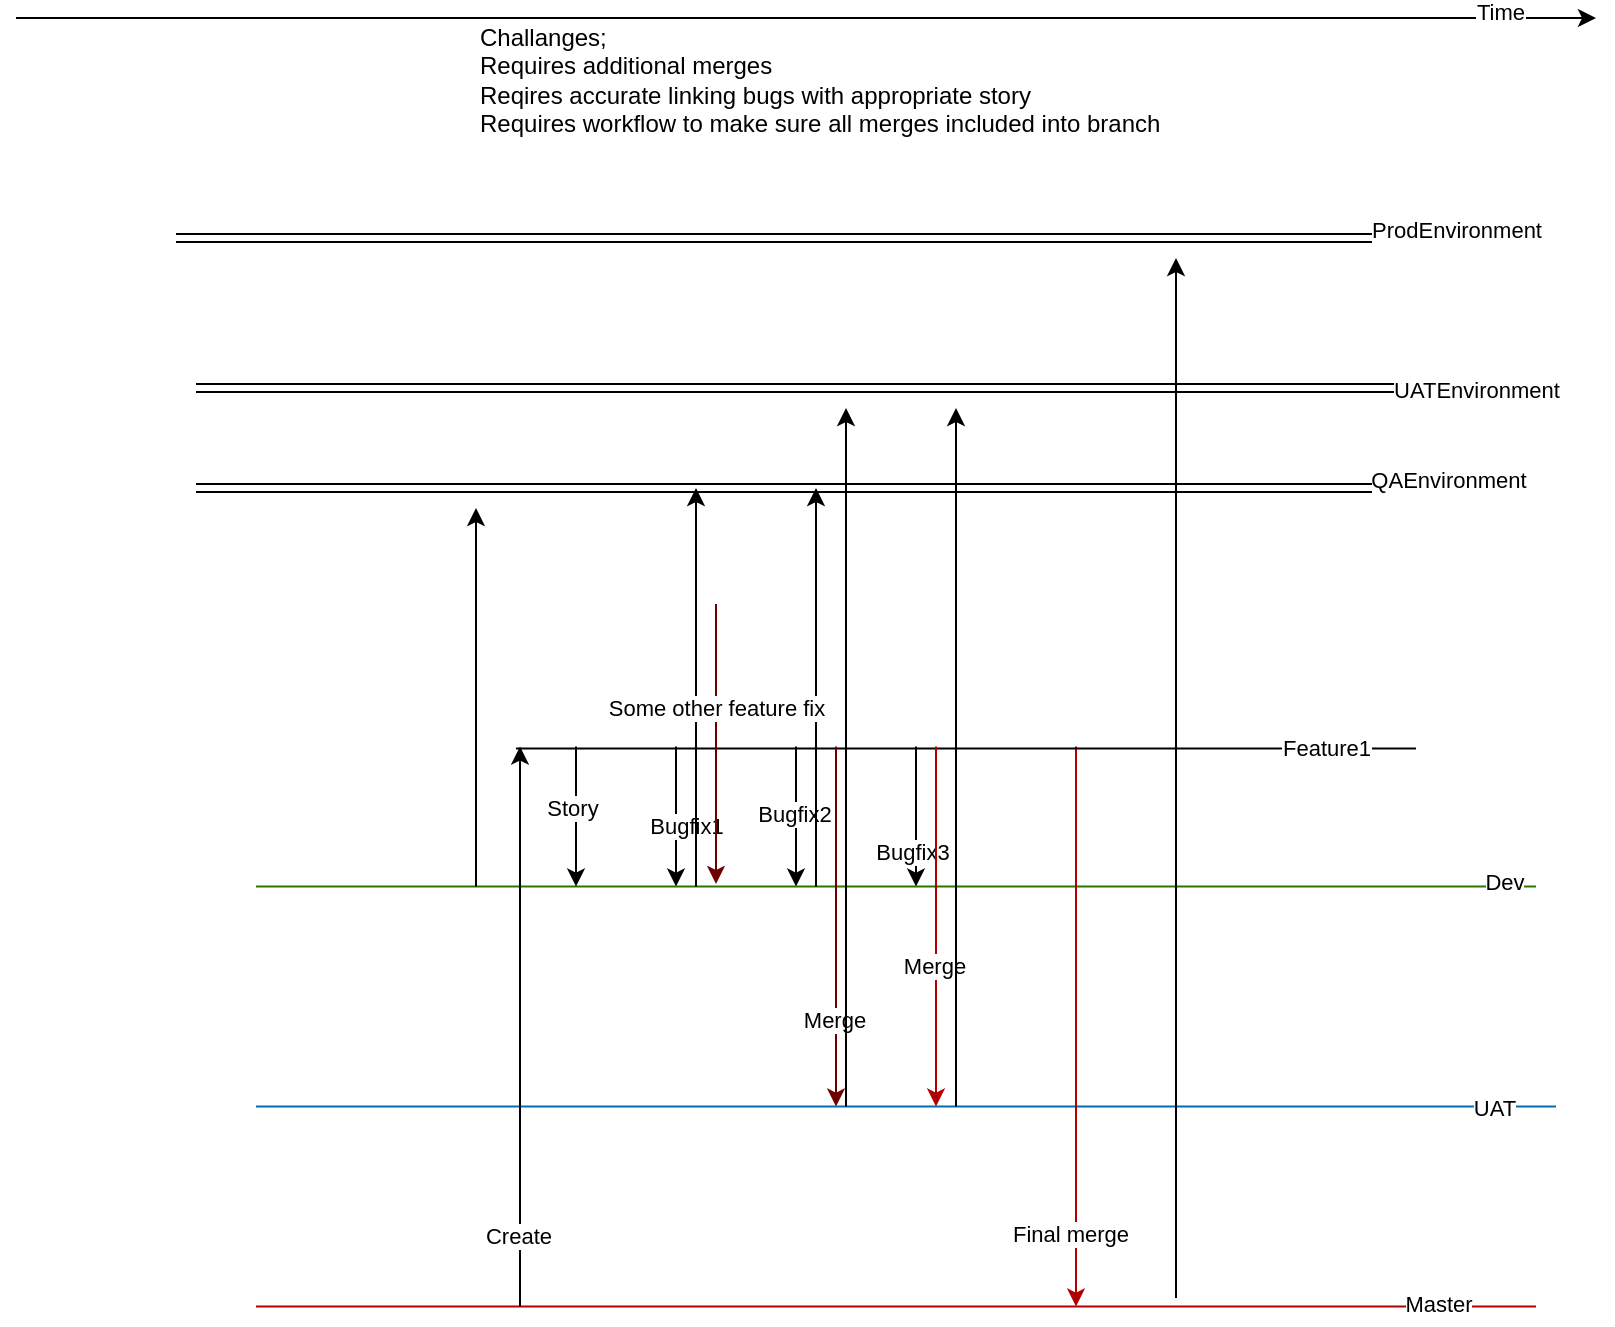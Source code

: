 <mxfile version="28.0.7">
  <diagram name="Page-1" id="lf-cruuFBXOcDi_f2mNx">
    <mxGraphModel dx="2577" dy="883" grid="1" gridSize="10" guides="1" tooltips="1" connect="1" arrows="1" fold="1" page="1" pageScale="1" pageWidth="1100" pageHeight="850" math="0" shadow="0">
      <root>
        <mxCell id="0" />
        <mxCell id="1" parent="0" />
        <mxCell id="oDULbP2nB6lb4kxzuLzo-1" value="" style="endArrow=none;html=1;rounded=0;fillColor=#60a917;strokeColor=#2D7600;" parent="1" edge="1">
          <mxGeometry width="50" height="50" relative="1" as="geometry">
            <mxPoint x="-810" y="454.29" as="sourcePoint" />
            <mxPoint x="-170" y="454.29" as="targetPoint" />
          </mxGeometry>
        </mxCell>
        <mxCell id="oDULbP2nB6lb4kxzuLzo-2" value="Dev" style="edgeLabel;html=1;align=center;verticalAlign=middle;resizable=0;points=[];" parent="oDULbP2nB6lb4kxzuLzo-1" vertex="1" connectable="0">
          <mxGeometry x="0.949" y="3" relative="1" as="geometry">
            <mxPoint as="offset" />
          </mxGeometry>
        </mxCell>
        <mxCell id="oDULbP2nB6lb4kxzuLzo-3" value="" style="endArrow=none;html=1;rounded=0;fillColor=#1ba1e2;strokeColor=#006EAF;" parent="1" edge="1">
          <mxGeometry width="50" height="50" relative="1" as="geometry">
            <mxPoint x="-810" y="564.29" as="sourcePoint" />
            <mxPoint x="-160" y="564.29" as="targetPoint" />
          </mxGeometry>
        </mxCell>
        <mxCell id="oDULbP2nB6lb4kxzuLzo-4" value="UAT" style="edgeLabel;html=1;align=center;verticalAlign=middle;resizable=0;points=[];" parent="oDULbP2nB6lb4kxzuLzo-3" vertex="1" connectable="0">
          <mxGeometry x="0.903" relative="1" as="geometry">
            <mxPoint as="offset" />
          </mxGeometry>
        </mxCell>
        <mxCell id="oDULbP2nB6lb4kxzuLzo-5" value="" style="endArrow=none;html=1;rounded=0;fillColor=#e51400;strokeColor=#B20000;" parent="1" edge="1">
          <mxGeometry width="50" height="50" relative="1" as="geometry">
            <mxPoint x="-810" y="664.29" as="sourcePoint" />
            <mxPoint x="-170" y="664.29" as="targetPoint" />
          </mxGeometry>
        </mxCell>
        <mxCell id="oDULbP2nB6lb4kxzuLzo-6" value="Master" style="edgeLabel;html=1;align=center;verticalAlign=middle;resizable=0;points=[];" parent="oDULbP2nB6lb4kxzuLzo-5" vertex="1" connectable="0">
          <mxGeometry x="0.847" y="2" relative="1" as="geometry">
            <mxPoint as="offset" />
          </mxGeometry>
        </mxCell>
        <mxCell id="oDULbP2nB6lb4kxzuLzo-7" style="edgeStyle=orthogonalEdgeStyle;rounded=0;orthogonalLoop=1;jettySize=auto;html=1;" parent="1" edge="1">
          <mxGeometry relative="1" as="geometry">
            <mxPoint x="-650" y="454.29" as="targetPoint" />
            <mxPoint x="-650" y="384.29" as="sourcePoint" />
          </mxGeometry>
        </mxCell>
        <mxCell id="oDULbP2nB6lb4kxzuLzo-8" value="Story" style="edgeLabel;html=1;align=center;verticalAlign=middle;resizable=0;points=[];" parent="oDULbP2nB6lb4kxzuLzo-7" vertex="1" connectable="0">
          <mxGeometry x="0.833" y="-2" relative="1" as="geometry">
            <mxPoint y="-34" as="offset" />
          </mxGeometry>
        </mxCell>
        <mxCell id="oDULbP2nB6lb4kxzuLzo-9" style="edgeStyle=orthogonalEdgeStyle;rounded=0;orthogonalLoop=1;jettySize=auto;html=1;fillColor=#e51400;strokeColor=#B20000;" parent="1" edge="1">
          <mxGeometry relative="1" as="geometry">
            <mxPoint x="-400" y="664.29" as="targetPoint" />
            <mxPoint x="-400" y="384.29" as="sourcePoint" />
            <Array as="points">
              <mxPoint x="-400" y="384.29" />
            </Array>
          </mxGeometry>
        </mxCell>
        <mxCell id="oDULbP2nB6lb4kxzuLzo-10" value="Final merge" style="edgeLabel;html=1;align=center;verticalAlign=middle;resizable=0;points=[];" parent="oDULbP2nB6lb4kxzuLzo-9" vertex="1" connectable="0">
          <mxGeometry x="0.735" y="-3" relative="1" as="geometry">
            <mxPoint as="offset" />
          </mxGeometry>
        </mxCell>
        <mxCell id="oDULbP2nB6lb4kxzuLzo-11" style="edgeStyle=orthogonalEdgeStyle;rounded=0;orthogonalLoop=1;jettySize=auto;html=1;" parent="1" edge="1">
          <mxGeometry relative="1" as="geometry">
            <mxPoint x="-600" y="454.29" as="targetPoint" />
            <mxPoint x="-600" y="384.29" as="sourcePoint" />
          </mxGeometry>
        </mxCell>
        <mxCell id="oDULbP2nB6lb4kxzuLzo-12" value="Bugfix1" style="edgeLabel;html=1;align=center;verticalAlign=middle;resizable=0;points=[];" parent="oDULbP2nB6lb4kxzuLzo-11" vertex="1" connectable="0">
          <mxGeometry x="0.707" relative="1" as="geometry">
            <mxPoint x="5" y="-20" as="offset" />
          </mxGeometry>
        </mxCell>
        <mxCell id="oDULbP2nB6lb4kxzuLzo-13" style="edgeStyle=orthogonalEdgeStyle;rounded=0;orthogonalLoop=1;jettySize=auto;html=1;" parent="1" edge="1">
          <mxGeometry relative="1" as="geometry">
            <mxPoint x="-480" y="454.29" as="targetPoint" />
            <mxPoint x="-480" y="384.29" as="sourcePoint" />
          </mxGeometry>
        </mxCell>
        <mxCell id="oDULbP2nB6lb4kxzuLzo-14" value="Bugfix3" style="edgeLabel;html=1;align=center;verticalAlign=middle;resizable=0;points=[];" parent="oDULbP2nB6lb4kxzuLzo-13" vertex="1" connectable="0">
          <mxGeometry x="0.501" y="-2" relative="1" as="geometry">
            <mxPoint as="offset" />
          </mxGeometry>
        </mxCell>
        <mxCell id="oDULbP2nB6lb4kxzuLzo-21" value="" style="endArrow=classic;html=1;rounded=0;" parent="1" edge="1">
          <mxGeometry width="50" height="50" relative="1" as="geometry">
            <mxPoint x="-930" y="20" as="sourcePoint" />
            <mxPoint x="-140" y="20" as="targetPoint" />
          </mxGeometry>
        </mxCell>
        <mxCell id="oDULbP2nB6lb4kxzuLzo-22" value="Time" style="edgeLabel;html=1;align=center;verticalAlign=middle;resizable=0;points=[];" parent="oDULbP2nB6lb4kxzuLzo-21" vertex="1" connectable="0">
          <mxGeometry x="0.877" y="3" relative="1" as="geometry">
            <mxPoint as="offset" />
          </mxGeometry>
        </mxCell>
        <mxCell id="oDULbP2nB6lb4kxzuLzo-27" value="" style="endArrow=none;html=1;rounded=0;" parent="1" edge="1">
          <mxGeometry width="50" height="50" relative="1" as="geometry">
            <mxPoint x="-680" y="385.29" as="sourcePoint" />
            <mxPoint x="-230" y="385.29" as="targetPoint" />
          </mxGeometry>
        </mxCell>
        <mxCell id="oDULbP2nB6lb4kxzuLzo-28" value="Feature1" style="edgeLabel;html=1;align=center;verticalAlign=middle;resizable=0;points=[];" parent="oDULbP2nB6lb4kxzuLzo-27" vertex="1" connectable="0">
          <mxGeometry x="0.656" y="1" relative="1" as="geometry">
            <mxPoint x="32" as="offset" />
          </mxGeometry>
        </mxCell>
        <mxCell id="oDULbP2nB6lb4kxzuLzo-29" value="" style="endArrow=classic;html=1;rounded=0;" parent="1" edge="1">
          <mxGeometry width="50" height="50" relative="1" as="geometry">
            <mxPoint x="-678" y="664.29" as="sourcePoint" />
            <mxPoint x="-678" y="384.29" as="targetPoint" />
          </mxGeometry>
        </mxCell>
        <mxCell id="oDULbP2nB6lb4kxzuLzo-30" value="Create" style="edgeLabel;html=1;align=center;verticalAlign=middle;resizable=0;points=[];" parent="oDULbP2nB6lb4kxzuLzo-29" vertex="1" connectable="0">
          <mxGeometry x="-0.743" y="1" relative="1" as="geometry">
            <mxPoint as="offset" />
          </mxGeometry>
        </mxCell>
        <mxCell id="oDULbP2nB6lb4kxzuLzo-31" value="" style="endArrow=classic;html=1;rounded=0;" parent="1" edge="1">
          <mxGeometry width="50" height="50" relative="1" as="geometry">
            <mxPoint x="-540" y="384.29" as="sourcePoint" />
            <mxPoint x="-540" y="454.29" as="targetPoint" />
          </mxGeometry>
        </mxCell>
        <mxCell id="oDULbP2nB6lb4kxzuLzo-32" value="Bugfix2" style="edgeLabel;html=1;align=center;verticalAlign=middle;resizable=0;points=[];" parent="oDULbP2nB6lb4kxzuLzo-31" vertex="1" connectable="0">
          <mxGeometry x="-0.048" y="-1" relative="1" as="geometry">
            <mxPoint as="offset" />
          </mxGeometry>
        </mxCell>
        <mxCell id="oDULbP2nB6lb4kxzuLzo-33" value="" style="shape=link;html=1;rounded=0;" parent="1" edge="1">
          <mxGeometry width="100" relative="1" as="geometry">
            <mxPoint x="-840" y="255" as="sourcePoint" />
            <mxPoint x="-185" y="255" as="targetPoint" />
          </mxGeometry>
        </mxCell>
        <mxCell id="oDULbP2nB6lb4kxzuLzo-34" value="QAEnvironment" style="edgeLabel;html=1;align=center;verticalAlign=middle;resizable=0;points=[];" parent="oDULbP2nB6lb4kxzuLzo-33" vertex="1" connectable="0">
          <mxGeometry x="0.907" y="4" relative="1" as="geometry">
            <mxPoint x="1" as="offset" />
          </mxGeometry>
        </mxCell>
        <mxCell id="oDULbP2nB6lb4kxzuLzo-35" value="" style="endArrow=classic;html=1;rounded=0;" parent="1" edge="1">
          <mxGeometry width="50" height="50" relative="1" as="geometry">
            <mxPoint x="-700" y="454.29" as="sourcePoint" />
            <mxPoint x="-700" y="265" as="targetPoint" />
          </mxGeometry>
        </mxCell>
        <mxCell id="oDULbP2nB6lb4kxzuLzo-36" value="" style="endArrow=classic;html=1;rounded=0;" parent="1" edge="1">
          <mxGeometry width="50" height="50" relative="1" as="geometry">
            <mxPoint x="-590" y="454.29" as="sourcePoint" />
            <mxPoint x="-590" y="255" as="targetPoint" />
          </mxGeometry>
        </mxCell>
        <mxCell id="oDULbP2nB6lb4kxzuLzo-37" value="" style="shape=link;html=1;rounded=0;" parent="1" edge="1">
          <mxGeometry width="100" relative="1" as="geometry">
            <mxPoint x="-840" y="205.0" as="sourcePoint" />
            <mxPoint x="-170" y="205.0" as="targetPoint" />
          </mxGeometry>
        </mxCell>
        <mxCell id="oDULbP2nB6lb4kxzuLzo-38" value="UATEnvironment" style="edgeLabel;html=1;align=center;verticalAlign=middle;resizable=0;points=[];" parent="oDULbP2nB6lb4kxzuLzo-37" vertex="1" connectable="0">
          <mxGeometry x="0.909" y="-1" relative="1" as="geometry">
            <mxPoint as="offset" />
          </mxGeometry>
        </mxCell>
        <mxCell id="oDULbP2nB6lb4kxzuLzo-39" value="" style="endArrow=classic;html=1;rounded=0;fillColor=#a20025;strokeColor=#6F0000;" parent="1" edge="1">
          <mxGeometry width="50" height="50" relative="1" as="geometry">
            <mxPoint x="-520" y="384.29" as="sourcePoint" />
            <mxPoint x="-520" y="564.29" as="targetPoint" />
          </mxGeometry>
        </mxCell>
        <mxCell id="oDULbP2nB6lb4kxzuLzo-40" value="Merge" style="edgeLabel;html=1;align=center;verticalAlign=middle;resizable=0;points=[];" parent="oDULbP2nB6lb4kxzuLzo-39" vertex="1" connectable="0">
          <mxGeometry x="0.512" y="-1" relative="1" as="geometry">
            <mxPoint as="offset" />
          </mxGeometry>
        </mxCell>
        <mxCell id="oDULbP2nB6lb4kxzuLzo-41" value="" style="endArrow=classic;html=1;rounded=0;" parent="1" edge="1">
          <mxGeometry width="50" height="50" relative="1" as="geometry">
            <mxPoint x="-515" y="564.29" as="sourcePoint" />
            <mxPoint x="-515" y="215" as="targetPoint" />
          </mxGeometry>
        </mxCell>
        <mxCell id="oDULbP2nB6lb4kxzuLzo-42" value="" style="endArrow=classic;html=1;rounded=0;fillColor=#e51400;strokeColor=#B20000;" parent="1" edge="1">
          <mxGeometry width="50" height="50" relative="1" as="geometry">
            <mxPoint x="-470" y="384.29" as="sourcePoint" />
            <mxPoint x="-470" y="564.29" as="targetPoint" />
          </mxGeometry>
        </mxCell>
        <mxCell id="oDULbP2nB6lb4kxzuLzo-43" value="Merge" style="edgeLabel;html=1;align=center;verticalAlign=middle;resizable=0;points=[];" parent="oDULbP2nB6lb4kxzuLzo-42" vertex="1" connectable="0">
          <mxGeometry x="0.214" y="-1" relative="1" as="geometry">
            <mxPoint as="offset" />
          </mxGeometry>
        </mxCell>
        <mxCell id="oDULbP2nB6lb4kxzuLzo-44" value="" style="endArrow=classic;html=1;rounded=0;" parent="1" edge="1">
          <mxGeometry width="50" height="50" relative="1" as="geometry">
            <mxPoint x="-460" y="564.29" as="sourcePoint" />
            <mxPoint x="-460" y="215" as="targetPoint" />
          </mxGeometry>
        </mxCell>
        <mxCell id="oDULbP2nB6lb4kxzuLzo-47" value="" style="endArrow=classic;html=1;rounded=0;" parent="1" edge="1">
          <mxGeometry width="50" height="50" relative="1" as="geometry">
            <mxPoint x="-530" y="454.29" as="sourcePoint" />
            <mxPoint x="-530" y="255" as="targetPoint" />
          </mxGeometry>
        </mxCell>
        <mxCell id="sQZKz0KogJ9CH41emQ-3-2" value="Challanges;&lt;div&gt;Requires additional merges&lt;/div&gt;&lt;div style=&quot;&quot;&gt;Reqires accurate linking bugs with appropriate story&lt;/div&gt;&lt;div style=&quot;&quot;&gt;Requires workflow to make sure all merges included into branch&lt;/div&gt;" style="text;html=1;align=left;verticalAlign=middle;resizable=0;points=[];autosize=1;strokeColor=none;fillColor=none;" vertex="1" parent="1">
          <mxGeometry x="-700" y="16" width="360" height="70" as="geometry" />
        </mxCell>
        <mxCell id="sQZKz0KogJ9CH41emQ-3-3" value="" style="endArrow=classic;html=1;rounded=0;fillColor=#a20025;strokeColor=#6F0000;" edge="1" parent="1">
          <mxGeometry width="50" height="50" relative="1" as="geometry">
            <mxPoint x="-580" y="313" as="sourcePoint" />
            <mxPoint x="-580" y="453" as="targetPoint" />
          </mxGeometry>
        </mxCell>
        <mxCell id="sQZKz0KogJ9CH41emQ-3-4" value="Some other feature fix" style="edgeLabel;html=1;align=center;verticalAlign=middle;resizable=0;points=[];" vertex="1" connectable="0" parent="sQZKz0KogJ9CH41emQ-3-3">
          <mxGeometry x="-0.643" y="1" relative="1" as="geometry">
            <mxPoint x="-1" y="27" as="offset" />
          </mxGeometry>
        </mxCell>
        <mxCell id="sQZKz0KogJ9CH41emQ-3-5" value="" style="shape=link;html=1;rounded=0;" edge="1" parent="1">
          <mxGeometry width="100" relative="1" as="geometry">
            <mxPoint x="-850" y="130" as="sourcePoint" />
            <mxPoint x="-180" y="130" as="targetPoint" />
          </mxGeometry>
        </mxCell>
        <mxCell id="sQZKz0KogJ9CH41emQ-3-6" value="ProdEnvironment" style="edgeLabel;html=1;align=center;verticalAlign=middle;resizable=0;points=[];" vertex="1" connectable="0" parent="sQZKz0KogJ9CH41emQ-3-5">
          <mxGeometry x="0.907" y="4" relative="1" as="geometry">
            <mxPoint x="1" as="offset" />
          </mxGeometry>
        </mxCell>
        <mxCell id="sQZKz0KogJ9CH41emQ-3-7" value="" style="endArrow=classic;html=1;rounded=0;" edge="1" parent="1">
          <mxGeometry width="50" height="50" relative="1" as="geometry">
            <mxPoint x="-350" y="660" as="sourcePoint" />
            <mxPoint x="-350" y="140" as="targetPoint" />
          </mxGeometry>
        </mxCell>
      </root>
    </mxGraphModel>
  </diagram>
</mxfile>

